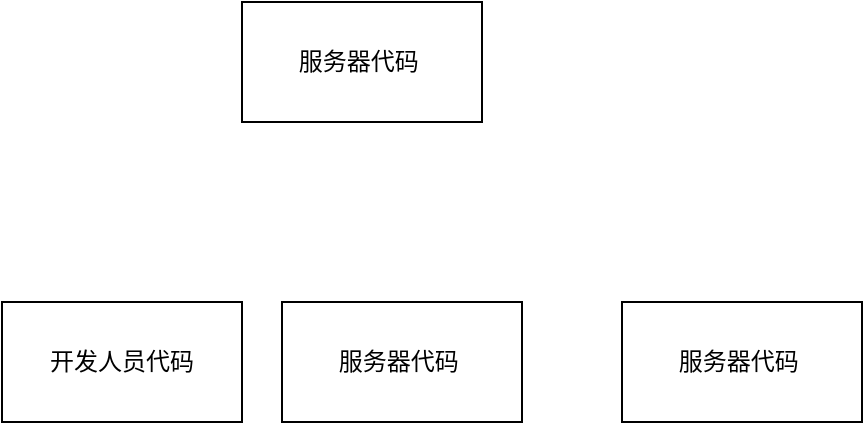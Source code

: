<mxfile version="12.7.1" type="github"><diagram id="PZuuEMWm3O0PsAND5FFg" name="Page-1"><mxGraphModel dx="1554" dy="848" grid="1" gridSize="10" guides="1" tooltips="1" connect="1" arrows="1" fold="1" page="1" pageScale="1" pageWidth="827" pageHeight="1169" math="0" shadow="0"><root><mxCell id="0"/><mxCell id="1" parent="0"/><mxCell id="nxlwVpReJ9SHU6iR8qGh-1" value="服务器代码&amp;nbsp;" style="rounded=0;whiteSpace=wrap;html=1;" vertex="1" parent="1"><mxGeometry x="340" y="140" width="120" height="60" as="geometry"/></mxCell><mxCell id="nxlwVpReJ9SHU6iR8qGh-2" value="开发人员代码" style="rounded=0;whiteSpace=wrap;html=1;" vertex="1" parent="1"><mxGeometry x="220" y="290" width="120" height="60" as="geometry"/></mxCell><mxCell id="nxlwVpReJ9SHU6iR8qGh-3" value="服务器代码&amp;nbsp;" style="rounded=0;whiteSpace=wrap;html=1;" vertex="1" parent="1"><mxGeometry x="360" y="290" width="120" height="60" as="geometry"/></mxCell><mxCell id="nxlwVpReJ9SHU6iR8qGh-4" value="服务器代码&amp;nbsp;" style="rounded=0;whiteSpace=wrap;html=1;" vertex="1" parent="1"><mxGeometry x="530" y="290" width="120" height="60" as="geometry"/></mxCell></root></mxGraphModel></diagram></mxfile>